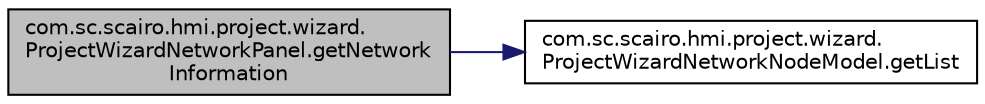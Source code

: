 digraph "com.sc.scairo.hmi.project.wizard.ProjectWizardNetworkPanel.getNetworkInformation"
{
 // LATEX_PDF_SIZE
  edge [fontname="Helvetica",fontsize="10",labelfontname="Helvetica",labelfontsize="10"];
  node [fontname="Helvetica",fontsize="10",shape=record];
  rankdir="LR";
  Node1 [label="com.sc.scairo.hmi.project.wizard.\lProjectWizardNetworkPanel.getNetwork\lInformation",height=0.2,width=0.4,color="black", fillcolor="grey75", style="filled", fontcolor="black",tooltip=" "];
  Node1 -> Node2 [color="midnightblue",fontsize="10",style="solid",fontname="Helvetica"];
  Node2 [label="com.sc.scairo.hmi.project.wizard.\lProjectWizardNetworkNodeModel.getList",height=0.2,width=0.4,color="black", fillcolor="white", style="filled",URL="$classcom_1_1sc_1_1scairo_1_1hmi_1_1project_1_1wizard_1_1_project_wizard_network_node_model.html#af781da37a92b1ca05dfce9942314dd74",tooltip=" "];
}
